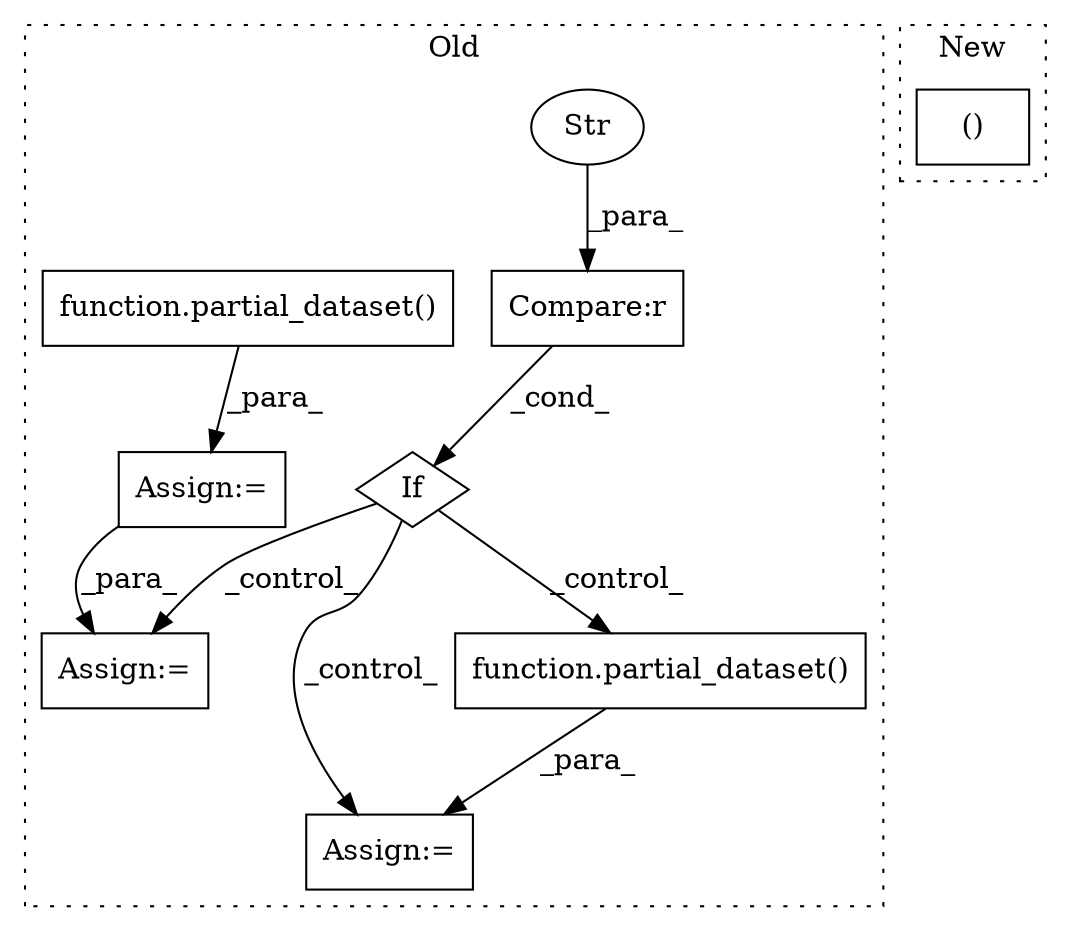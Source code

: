 digraph G {
subgraph cluster0 {
1 [label="function.partial_dataset()" a="75" s="3415" l="103" shape="box"];
3 [label="If" a="96" s="3363" l="3" shape="diamond"];
4 [label="Compare:r" a="40" s="3366" l="24" shape="box"];
5 [label="Str" a="66" s="3379" l="11" shape="ellipse"];
6 [label="Assign:=" a="68" s="3412" l="3" shape="box"];
7 [label="Assign:=" a="68" s="3664" l="3" shape="box"];
8 [label="function.partial_dataset()" a="75" s="3159" l="89" shape="box"];
9 [label="Assign:=" a="68" s="3156" l="3" shape="box"];
label = "Old";
style="dotted";
}
subgraph cluster1 {
2 [label="()" a="54" s="1948" l="80" shape="box"];
label = "New";
style="dotted";
}
1 -> 6 [label="_para_"];
3 -> 7 [label="_control_"];
3 -> 6 [label="_control_"];
3 -> 1 [label="_control_"];
4 -> 3 [label="_cond_"];
5 -> 4 [label="_para_"];
8 -> 9 [label="_para_"];
9 -> 7 [label="_para_"];
}
